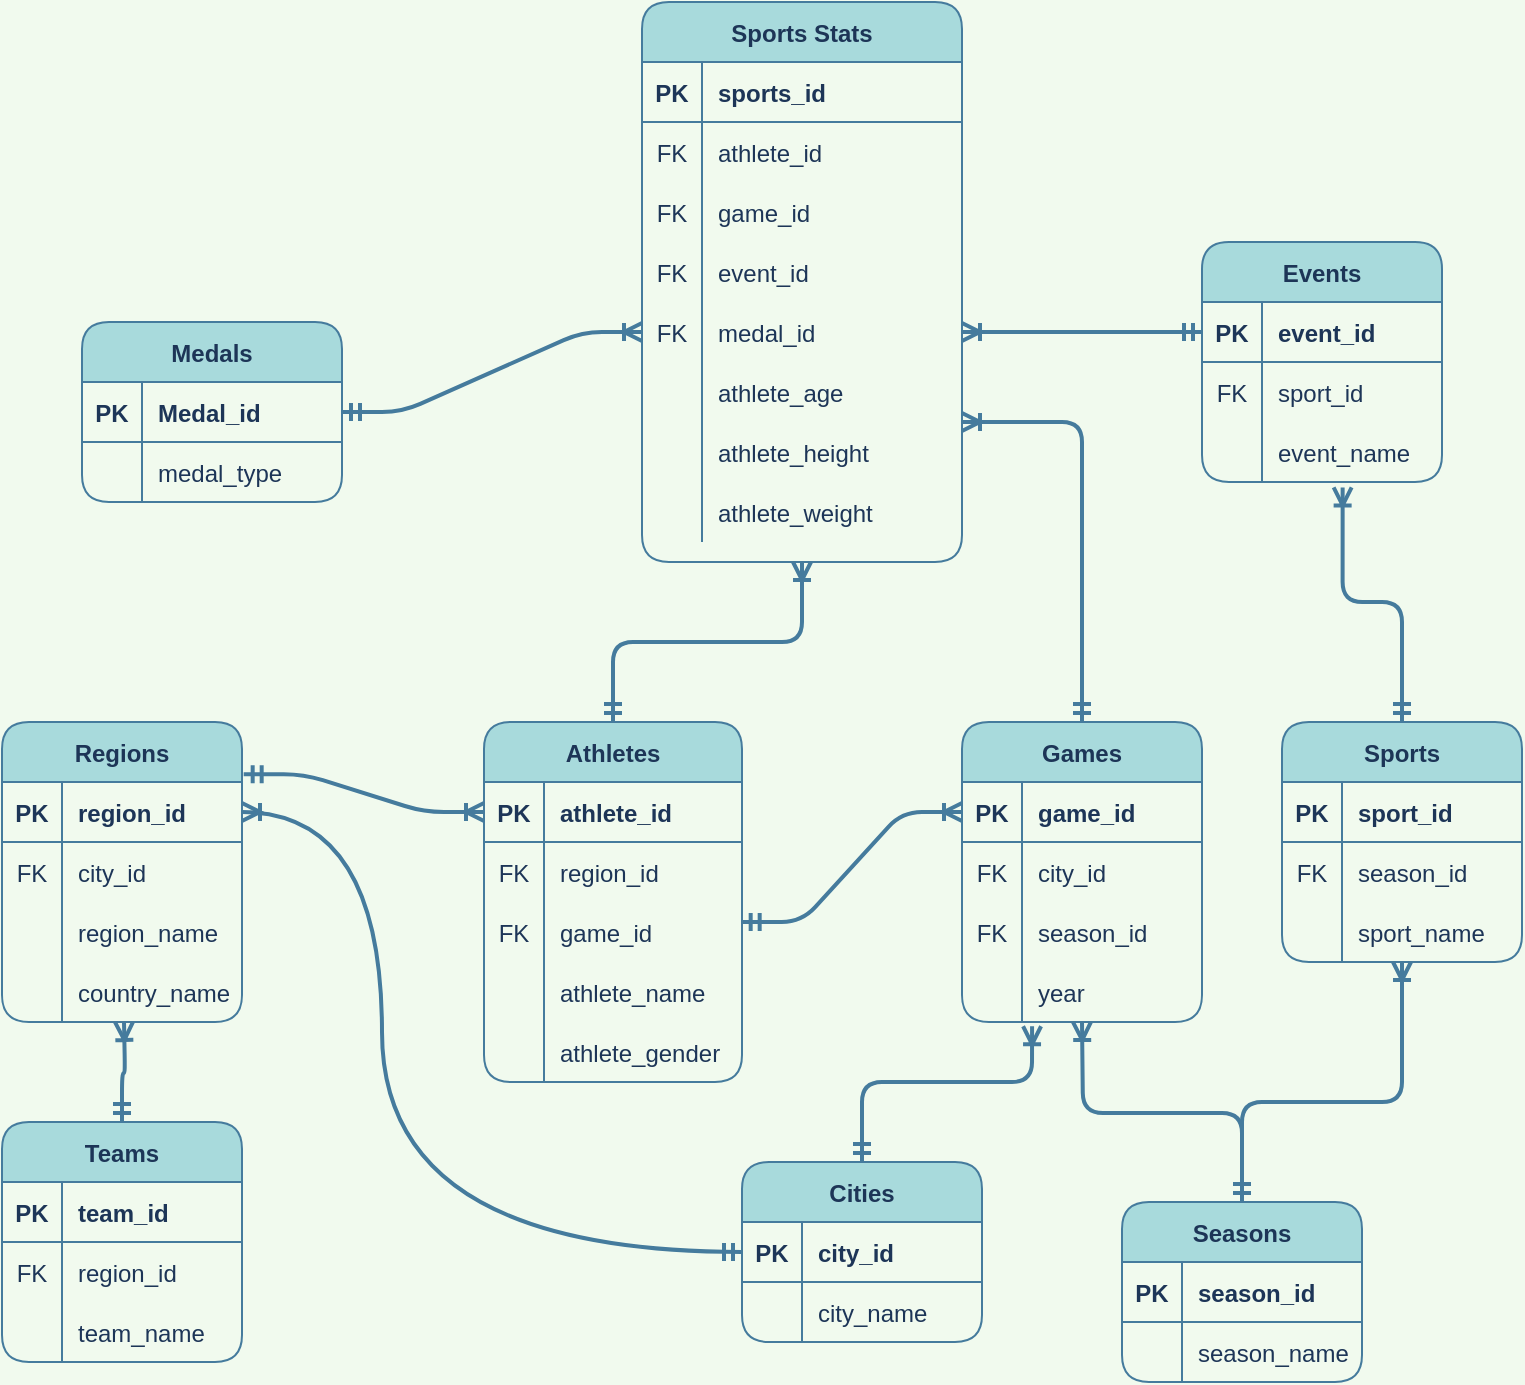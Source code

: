 <mxfile version="13.9.9" type="device"><diagram id="WiiV5bWWu4j-bYSQDRkj" name="Page-1"><mxGraphModel dx="838" dy="513" grid="1" gridSize="10" guides="1" tooltips="1" connect="1" arrows="1" fold="1" page="1" pageScale="1" pageWidth="1169" pageHeight="827" background="#F1FAEE" math="0" shadow="0"><root><mxCell id="0"/><mxCell id="1" parent="0"/><mxCell id="tx4dGXhJvyXeNef-bfkc-3" value="Medals" style="shape=table;startSize=30;container=1;collapsible=1;childLayout=tableLayout;fixedRows=1;rowLines=0;fontStyle=1;align=center;resizeLast=1;labelBackgroundColor=none;shadow=0;sketch=0;fillColor=#A8DADC;strokeColor=#457B9D;fontColor=#1D3557;rounded=1;" parent="1" vertex="1"><mxGeometry x="120" y="240" width="130" height="90" as="geometry"/></mxCell><mxCell id="tx4dGXhJvyXeNef-bfkc-4" value="" style="shape=partialRectangle;collapsible=0;dropTarget=0;pointerEvents=0;fillColor=none;top=0;left=0;bottom=1;right=0;points=[[0,0.5],[1,0.5]];portConstraint=eastwest;strokeColor=#457B9D;fontColor=#1D3557;rounded=1;" parent="tx4dGXhJvyXeNef-bfkc-3" vertex="1"><mxGeometry y="30" width="130" height="30" as="geometry"/></mxCell><mxCell id="tx4dGXhJvyXeNef-bfkc-5" value="PK" style="shape=partialRectangle;connectable=0;fillColor=none;top=0;left=0;bottom=0;right=0;fontStyle=1;overflow=hidden;strokeColor=#457B9D;fontColor=#1D3557;rounded=1;" parent="tx4dGXhJvyXeNef-bfkc-4" vertex="1"><mxGeometry width="30" height="30" as="geometry"/></mxCell><mxCell id="tx4dGXhJvyXeNef-bfkc-6" value="Medal_id" style="shape=partialRectangle;connectable=0;fillColor=none;top=0;left=0;bottom=0;right=0;align=left;spacingLeft=6;fontStyle=1;overflow=hidden;strokeColor=#457B9D;fontColor=#1D3557;rounded=1;" parent="tx4dGXhJvyXeNef-bfkc-4" vertex="1"><mxGeometry x="30" width="100" height="30" as="geometry"/></mxCell><mxCell id="tx4dGXhJvyXeNef-bfkc-7" value="" style="shape=partialRectangle;collapsible=0;dropTarget=0;pointerEvents=0;fillColor=none;top=0;left=0;bottom=0;right=0;points=[[0,0.5],[1,0.5]];portConstraint=eastwest;strokeColor=#457B9D;fontColor=#1D3557;rounded=1;" parent="tx4dGXhJvyXeNef-bfkc-3" vertex="1"><mxGeometry y="60" width="130" height="30" as="geometry"/></mxCell><mxCell id="tx4dGXhJvyXeNef-bfkc-8" value="" style="shape=partialRectangle;connectable=0;fillColor=none;top=0;left=0;bottom=0;right=0;editable=1;overflow=hidden;strokeColor=#457B9D;fontColor=#1D3557;rounded=1;" parent="tx4dGXhJvyXeNef-bfkc-7" vertex="1"><mxGeometry width="30" height="30" as="geometry"/></mxCell><mxCell id="tx4dGXhJvyXeNef-bfkc-9" value="medal_type" style="shape=partialRectangle;connectable=0;fillColor=none;top=0;left=0;bottom=0;right=0;align=left;spacingLeft=6;overflow=hidden;strokeColor=#457B9D;fontColor=#1D3557;rounded=1;" parent="tx4dGXhJvyXeNef-bfkc-7" vertex="1"><mxGeometry x="30" width="100" height="30" as="geometry"/></mxCell><mxCell id="tx4dGXhJvyXeNef-bfkc-17" value="Regions" style="shape=table;startSize=30;container=1;collapsible=1;childLayout=tableLayout;fixedRows=1;rowLines=0;fontStyle=1;align=center;resizeLast=1;labelBackgroundColor=none;shadow=0;sketch=0;fillColor=#A8DADC;strokeColor=#457B9D;fontColor=#1D3557;rounded=1;" parent="1" vertex="1"><mxGeometry x="80" y="440" width="120" height="150" as="geometry"/></mxCell><mxCell id="tx4dGXhJvyXeNef-bfkc-18" value="" style="shape=partialRectangle;collapsible=0;dropTarget=0;pointerEvents=0;fillColor=none;top=0;left=0;bottom=1;right=0;points=[[0,0.5],[1,0.5]];portConstraint=eastwest;strokeColor=#457B9D;fontColor=#1D3557;rounded=1;" parent="tx4dGXhJvyXeNef-bfkc-17" vertex="1"><mxGeometry y="30" width="120" height="30" as="geometry"/></mxCell><mxCell id="tx4dGXhJvyXeNef-bfkc-19" value="PK" style="shape=partialRectangle;connectable=0;fillColor=none;top=0;left=0;bottom=0;right=0;fontStyle=1;overflow=hidden;strokeColor=#457B9D;fontColor=#1D3557;rounded=1;" parent="tx4dGXhJvyXeNef-bfkc-18" vertex="1"><mxGeometry width="30" height="30" as="geometry"/></mxCell><mxCell id="tx4dGXhJvyXeNef-bfkc-20" value="region_id" style="shape=partialRectangle;connectable=0;fillColor=none;top=0;left=0;bottom=0;right=0;align=left;spacingLeft=6;fontStyle=1;overflow=hidden;strokeColor=#457B9D;fontColor=#1D3557;rounded=1;" parent="tx4dGXhJvyXeNef-bfkc-18" vertex="1"><mxGeometry x="30" width="90" height="30" as="geometry"/></mxCell><mxCell id="tx4dGXhJvyXeNef-bfkc-21" value="" style="shape=partialRectangle;collapsible=0;dropTarget=0;pointerEvents=0;fillColor=none;top=0;left=0;bottom=0;right=0;points=[[0,0.5],[1,0.5]];portConstraint=eastwest;strokeColor=#457B9D;fontColor=#1D3557;rounded=1;" parent="tx4dGXhJvyXeNef-bfkc-17" vertex="1"><mxGeometry y="60" width="120" height="30" as="geometry"/></mxCell><mxCell id="tx4dGXhJvyXeNef-bfkc-22" value="FK" style="shape=partialRectangle;connectable=0;fillColor=none;top=0;left=0;bottom=0;right=0;editable=1;overflow=hidden;strokeColor=#457B9D;fontColor=#1D3557;rounded=1;" parent="tx4dGXhJvyXeNef-bfkc-21" vertex="1"><mxGeometry width="30" height="30" as="geometry"/></mxCell><mxCell id="tx4dGXhJvyXeNef-bfkc-23" value="city_id" style="shape=partialRectangle;connectable=0;fillColor=none;top=0;left=0;bottom=0;right=0;align=left;spacingLeft=6;overflow=hidden;strokeColor=#457B9D;fontColor=#1D3557;rounded=1;" parent="tx4dGXhJvyXeNef-bfkc-21" vertex="1"><mxGeometry x="30" width="90" height="30" as="geometry"/></mxCell><mxCell id="OmmaZG5onPKD4CfBeByw-1" value="" style="shape=partialRectangle;collapsible=0;dropTarget=0;pointerEvents=0;fillColor=none;top=0;left=0;bottom=0;right=0;points=[[0,0.5],[1,0.5]];portConstraint=eastwest;strokeColor=#457B9D;fontColor=#1D3557;rounded=1;" parent="tx4dGXhJvyXeNef-bfkc-17" vertex="1"><mxGeometry y="90" width="120" height="30" as="geometry"/></mxCell><mxCell id="OmmaZG5onPKD4CfBeByw-2" value="" style="shape=partialRectangle;connectable=0;fillColor=none;top=0;left=0;bottom=0;right=0;editable=1;overflow=hidden;strokeColor=#457B9D;fontColor=#1D3557;rounded=1;" parent="OmmaZG5onPKD4CfBeByw-1" vertex="1"><mxGeometry width="30" height="30" as="geometry"/></mxCell><mxCell id="OmmaZG5onPKD4CfBeByw-3" value="region_name" style="shape=partialRectangle;connectable=0;fillColor=none;top=0;left=0;bottom=0;right=0;align=left;spacingLeft=6;overflow=hidden;strokeColor=#457B9D;fontColor=#1D3557;rounded=1;" parent="OmmaZG5onPKD4CfBeByw-1" vertex="1"><mxGeometry x="30" width="90" height="30" as="geometry"/></mxCell><mxCell id="OmmaZG5onPKD4CfBeByw-42" value="" style="shape=partialRectangle;collapsible=0;dropTarget=0;pointerEvents=0;fillColor=none;top=0;left=0;bottom=0;right=0;points=[[0,0.5],[1,0.5]];portConstraint=eastwest;strokeColor=#457B9D;fontColor=#1D3557;rounded=1;" parent="tx4dGXhJvyXeNef-bfkc-17" vertex="1"><mxGeometry y="120" width="120" height="30" as="geometry"/></mxCell><mxCell id="OmmaZG5onPKD4CfBeByw-43" value="" style="shape=partialRectangle;connectable=0;fillColor=none;top=0;left=0;bottom=0;right=0;editable=1;overflow=hidden;strokeColor=#457B9D;fontColor=#1D3557;rounded=1;" parent="OmmaZG5onPKD4CfBeByw-42" vertex="1"><mxGeometry width="30" height="30" as="geometry"/></mxCell><mxCell id="OmmaZG5onPKD4CfBeByw-44" value="country_name" style="shape=partialRectangle;connectable=0;fillColor=none;top=0;left=0;bottom=0;right=0;align=left;spacingLeft=6;overflow=hidden;strokeColor=#457B9D;fontColor=#1D3557;rounded=1;" parent="OmmaZG5onPKD4CfBeByw-42" vertex="1"><mxGeometry x="30" width="90" height="30" as="geometry"/></mxCell><mxCell id="tx4dGXhJvyXeNef-bfkc-24" value="Teams" style="shape=table;startSize=30;container=1;collapsible=1;childLayout=tableLayout;fixedRows=1;rowLines=0;fontStyle=1;align=center;resizeLast=1;labelBackgroundColor=none;shadow=0;sketch=0;fillColor=#A8DADC;strokeColor=#457B9D;fontColor=#1D3557;rounded=1;" parent="1" vertex="1"><mxGeometry x="80" y="640" width="120" height="120" as="geometry"/></mxCell><mxCell id="tx4dGXhJvyXeNef-bfkc-25" value="" style="shape=partialRectangle;collapsible=0;dropTarget=0;pointerEvents=0;fillColor=none;top=0;left=0;bottom=1;right=0;points=[[0,0.5],[1,0.5]];portConstraint=eastwest;strokeColor=#457B9D;fontColor=#1D3557;rounded=1;" parent="tx4dGXhJvyXeNef-bfkc-24" vertex="1"><mxGeometry y="30" width="120" height="30" as="geometry"/></mxCell><mxCell id="tx4dGXhJvyXeNef-bfkc-26" value="PK" style="shape=partialRectangle;connectable=0;fillColor=none;top=0;left=0;bottom=0;right=0;fontStyle=1;overflow=hidden;strokeColor=#457B9D;fontColor=#1D3557;rounded=1;" parent="tx4dGXhJvyXeNef-bfkc-25" vertex="1"><mxGeometry width="30" height="30" as="geometry"/></mxCell><mxCell id="tx4dGXhJvyXeNef-bfkc-27" value="team_id" style="shape=partialRectangle;connectable=0;fillColor=none;top=0;left=0;bottom=0;right=0;align=left;spacingLeft=6;fontStyle=1;overflow=hidden;strokeColor=#457B9D;fontColor=#1D3557;rounded=1;" parent="tx4dGXhJvyXeNef-bfkc-25" vertex="1"><mxGeometry x="30" width="90" height="30" as="geometry"/></mxCell><mxCell id="tx4dGXhJvyXeNef-bfkc-28" value="" style="shape=partialRectangle;collapsible=0;dropTarget=0;pointerEvents=0;fillColor=none;top=0;left=0;bottom=0;right=0;points=[[0,0.5],[1,0.5]];portConstraint=eastwest;strokeColor=#457B9D;fontColor=#1D3557;rounded=1;" parent="tx4dGXhJvyXeNef-bfkc-24" vertex="1"><mxGeometry y="60" width="120" height="30" as="geometry"/></mxCell><mxCell id="tx4dGXhJvyXeNef-bfkc-29" value="FK" style="shape=partialRectangle;connectable=0;fillColor=none;top=0;left=0;bottom=0;right=0;editable=1;overflow=hidden;strokeColor=#457B9D;fontColor=#1D3557;rounded=1;" parent="tx4dGXhJvyXeNef-bfkc-28" vertex="1"><mxGeometry width="30" height="30" as="geometry"/></mxCell><mxCell id="tx4dGXhJvyXeNef-bfkc-30" value="region_id" style="shape=partialRectangle;connectable=0;fillColor=none;top=0;left=0;bottom=0;right=0;align=left;spacingLeft=6;overflow=hidden;strokeColor=#457B9D;fontColor=#1D3557;rounded=1;" parent="tx4dGXhJvyXeNef-bfkc-28" vertex="1"><mxGeometry x="30" width="90" height="30" as="geometry"/></mxCell><mxCell id="tx4dGXhJvyXeNef-bfkc-31" value="" style="shape=partialRectangle;collapsible=0;dropTarget=0;pointerEvents=0;fillColor=none;top=0;left=0;bottom=0;right=0;points=[[0,0.5],[1,0.5]];portConstraint=eastwest;strokeColor=#457B9D;fontColor=#1D3557;rounded=1;" parent="tx4dGXhJvyXeNef-bfkc-24" vertex="1"><mxGeometry y="90" width="120" height="30" as="geometry"/></mxCell><mxCell id="tx4dGXhJvyXeNef-bfkc-32" value="" style="shape=partialRectangle;connectable=0;fillColor=none;top=0;left=0;bottom=0;right=0;editable=1;overflow=hidden;strokeColor=#457B9D;fontColor=#1D3557;rounded=1;" parent="tx4dGXhJvyXeNef-bfkc-31" vertex="1"><mxGeometry width="30" height="30" as="geometry"/></mxCell><mxCell id="tx4dGXhJvyXeNef-bfkc-33" value="team_name" style="shape=partialRectangle;connectable=0;fillColor=none;top=0;left=0;bottom=0;right=0;align=left;spacingLeft=6;overflow=hidden;strokeColor=#457B9D;fontColor=#1D3557;rounded=1;" parent="tx4dGXhJvyXeNef-bfkc-31" vertex="1"><mxGeometry x="30" width="90" height="30" as="geometry"/></mxCell><mxCell id="tx4dGXhJvyXeNef-bfkc-37" value="Athletes" style="shape=table;startSize=30;container=1;collapsible=1;childLayout=tableLayout;fixedRows=1;rowLines=0;fontStyle=1;align=center;resizeLast=1;labelBackgroundColor=none;shadow=0;sketch=0;fillColor=#A8DADC;strokeColor=#457B9D;fontColor=#1D3557;rounded=1;" parent="1" vertex="1"><mxGeometry x="321" y="440" width="129" height="180" as="geometry"/></mxCell><mxCell id="tx4dGXhJvyXeNef-bfkc-38" value="" style="shape=partialRectangle;collapsible=0;dropTarget=0;pointerEvents=0;fillColor=none;top=0;left=0;bottom=1;right=0;points=[[0,0.5],[1,0.5]];portConstraint=eastwest;strokeColor=#457B9D;fontColor=#1D3557;rounded=1;" parent="tx4dGXhJvyXeNef-bfkc-37" vertex="1"><mxGeometry y="30" width="129" height="30" as="geometry"/></mxCell><mxCell id="tx4dGXhJvyXeNef-bfkc-39" value="PK" style="shape=partialRectangle;connectable=0;fillColor=none;top=0;left=0;bottom=0;right=0;fontStyle=1;overflow=hidden;strokeColor=#457B9D;fontColor=#1D3557;rounded=1;" parent="tx4dGXhJvyXeNef-bfkc-38" vertex="1"><mxGeometry width="30" height="30" as="geometry"/></mxCell><mxCell id="tx4dGXhJvyXeNef-bfkc-40" value="athlete_id" style="shape=partialRectangle;connectable=0;fillColor=none;top=0;left=0;bottom=0;right=0;align=left;spacingLeft=6;fontStyle=1;overflow=hidden;strokeColor=#457B9D;fontColor=#1D3557;rounded=1;" parent="tx4dGXhJvyXeNef-bfkc-38" vertex="1"><mxGeometry x="30" width="99" height="30" as="geometry"/></mxCell><mxCell id="tx4dGXhJvyXeNef-bfkc-41" value="" style="shape=partialRectangle;collapsible=0;dropTarget=0;pointerEvents=0;fillColor=none;top=0;left=0;bottom=0;right=0;points=[[0,0.5],[1,0.5]];portConstraint=eastwest;strokeColor=#457B9D;fontColor=#1D3557;rounded=1;" parent="tx4dGXhJvyXeNef-bfkc-37" vertex="1"><mxGeometry y="60" width="129" height="30" as="geometry"/></mxCell><mxCell id="tx4dGXhJvyXeNef-bfkc-42" value="FK" style="shape=partialRectangle;connectable=0;fillColor=none;top=0;left=0;bottom=0;right=0;editable=1;overflow=hidden;strokeColor=#457B9D;fontColor=#1D3557;rounded=1;" parent="tx4dGXhJvyXeNef-bfkc-41" vertex="1"><mxGeometry width="30" height="30" as="geometry"/></mxCell><mxCell id="tx4dGXhJvyXeNef-bfkc-43" value="region_id" style="shape=partialRectangle;connectable=0;fillColor=none;top=0;left=0;bottom=0;right=0;align=left;spacingLeft=6;overflow=hidden;strokeColor=#457B9D;fontColor=#1D3557;rounded=1;" parent="tx4dGXhJvyXeNef-bfkc-41" vertex="1"><mxGeometry x="30" width="99" height="30" as="geometry"/></mxCell><mxCell id="tx4dGXhJvyXeNef-bfkc-44" value="" style="shape=partialRectangle;collapsible=0;dropTarget=0;pointerEvents=0;fillColor=none;top=0;left=0;bottom=0;right=0;points=[[0,0.5],[1,0.5]];portConstraint=eastwest;strokeColor=#457B9D;fontColor=#1D3557;rounded=1;" parent="tx4dGXhJvyXeNef-bfkc-37" vertex="1"><mxGeometry y="90" width="129" height="30" as="geometry"/></mxCell><mxCell id="tx4dGXhJvyXeNef-bfkc-45" value="FK" style="shape=partialRectangle;connectable=0;fillColor=none;top=0;left=0;bottom=0;right=0;editable=1;overflow=hidden;strokeColor=#457B9D;fontColor=#1D3557;rounded=1;" parent="tx4dGXhJvyXeNef-bfkc-44" vertex="1"><mxGeometry width="30" height="30" as="geometry"/></mxCell><mxCell id="tx4dGXhJvyXeNef-bfkc-46" value="game_id" style="shape=partialRectangle;connectable=0;fillColor=none;top=0;left=0;bottom=0;right=0;align=left;spacingLeft=6;overflow=hidden;strokeColor=#457B9D;fontColor=#1D3557;rounded=1;" parent="tx4dGXhJvyXeNef-bfkc-44" vertex="1"><mxGeometry x="30" width="99" height="30" as="geometry"/></mxCell><mxCell id="tx4dGXhJvyXeNef-bfkc-47" value="" style="shape=partialRectangle;collapsible=0;dropTarget=0;pointerEvents=0;fillColor=none;top=0;left=0;bottom=0;right=0;points=[[0,0.5],[1,0.5]];portConstraint=eastwest;strokeColor=#457B9D;fontColor=#1D3557;rounded=1;" parent="tx4dGXhJvyXeNef-bfkc-37" vertex="1"><mxGeometry y="120" width="129" height="30" as="geometry"/></mxCell><mxCell id="tx4dGXhJvyXeNef-bfkc-48" value="" style="shape=partialRectangle;connectable=0;fillColor=none;top=0;left=0;bottom=0;right=0;editable=1;overflow=hidden;strokeColor=#457B9D;fontColor=#1D3557;rounded=1;" parent="tx4dGXhJvyXeNef-bfkc-47" vertex="1"><mxGeometry width="30" height="30" as="geometry"/></mxCell><mxCell id="tx4dGXhJvyXeNef-bfkc-49" value="athlete_name" style="shape=partialRectangle;connectable=0;fillColor=none;top=0;left=0;bottom=0;right=0;align=left;spacingLeft=6;overflow=hidden;strokeColor=#457B9D;fontColor=#1D3557;rounded=1;" parent="tx4dGXhJvyXeNef-bfkc-47" vertex="1"><mxGeometry x="30" width="99" height="30" as="geometry"/></mxCell><mxCell id="6JO4Rv9aw-Q0FsQNPqss-7" value="" style="shape=partialRectangle;collapsible=0;dropTarget=0;pointerEvents=0;fillColor=none;top=0;left=0;bottom=0;right=0;points=[[0,0.5],[1,0.5]];portConstraint=eastwest;strokeColor=#457B9D;fontColor=#1D3557;rounded=1;" parent="tx4dGXhJvyXeNef-bfkc-37" vertex="1"><mxGeometry y="150" width="129" height="30" as="geometry"/></mxCell><mxCell id="6JO4Rv9aw-Q0FsQNPqss-8" value="" style="shape=partialRectangle;connectable=0;fillColor=none;top=0;left=0;bottom=0;right=0;editable=1;overflow=hidden;strokeColor=#457B9D;fontColor=#1D3557;rounded=1;" parent="6JO4Rv9aw-Q0FsQNPqss-7" vertex="1"><mxGeometry width="30" height="30" as="geometry"/></mxCell><mxCell id="6JO4Rv9aw-Q0FsQNPqss-9" value="athlete_gender" style="shape=partialRectangle;connectable=0;fillColor=none;top=0;left=0;bottom=0;right=0;align=left;spacingLeft=6;overflow=hidden;strokeColor=#457B9D;fontColor=#1D3557;rounded=1;" parent="6JO4Rv9aw-Q0FsQNPqss-7" vertex="1"><mxGeometry x="30" width="99" height="30" as="geometry"/></mxCell><mxCell id="tx4dGXhJvyXeNef-bfkc-50" value="Games" style="shape=table;startSize=30;container=1;collapsible=1;childLayout=tableLayout;fixedRows=1;rowLines=0;fontStyle=1;align=center;resizeLast=1;labelBackgroundColor=none;shadow=0;sketch=0;fillColor=#A8DADC;strokeColor=#457B9D;fontColor=#1D3557;rounded=1;" parent="1" vertex="1"><mxGeometry x="560" y="440" width="120" height="150" as="geometry"/></mxCell><mxCell id="tx4dGXhJvyXeNef-bfkc-51" value="" style="shape=partialRectangle;collapsible=0;dropTarget=0;pointerEvents=0;fillColor=none;top=0;left=0;bottom=1;right=0;points=[[0,0.5],[1,0.5]];portConstraint=eastwest;strokeColor=#457B9D;fontColor=#1D3557;rounded=1;" parent="tx4dGXhJvyXeNef-bfkc-50" vertex="1"><mxGeometry y="30" width="120" height="30" as="geometry"/></mxCell><mxCell id="tx4dGXhJvyXeNef-bfkc-52" value="PK" style="shape=partialRectangle;connectable=0;fillColor=none;top=0;left=0;bottom=0;right=0;fontStyle=1;overflow=hidden;strokeColor=#457B9D;fontColor=#1D3557;rounded=1;" parent="tx4dGXhJvyXeNef-bfkc-51" vertex="1"><mxGeometry width="30" height="30" as="geometry"/></mxCell><mxCell id="tx4dGXhJvyXeNef-bfkc-53" value="game_id" style="shape=partialRectangle;connectable=0;fillColor=none;top=0;left=0;bottom=0;right=0;align=left;spacingLeft=6;fontStyle=1;overflow=hidden;strokeColor=#457B9D;fontColor=#1D3557;rounded=1;" parent="tx4dGXhJvyXeNef-bfkc-51" vertex="1"><mxGeometry x="30" width="90" height="30" as="geometry"/></mxCell><mxCell id="tx4dGXhJvyXeNef-bfkc-54" value="" style="shape=partialRectangle;collapsible=0;dropTarget=0;pointerEvents=0;fillColor=none;top=0;left=0;bottom=0;right=0;points=[[0,0.5],[1,0.5]];portConstraint=eastwest;strokeColor=#457B9D;fontColor=#1D3557;rounded=1;" parent="tx4dGXhJvyXeNef-bfkc-50" vertex="1"><mxGeometry y="60" width="120" height="30" as="geometry"/></mxCell><mxCell id="tx4dGXhJvyXeNef-bfkc-55" value="FK" style="shape=partialRectangle;connectable=0;fillColor=none;top=0;left=0;bottom=0;right=0;editable=1;overflow=hidden;strokeColor=#457B9D;fontColor=#1D3557;rounded=1;" parent="tx4dGXhJvyXeNef-bfkc-54" vertex="1"><mxGeometry width="30" height="30" as="geometry"/></mxCell><mxCell id="tx4dGXhJvyXeNef-bfkc-56" value="city_id" style="shape=partialRectangle;connectable=0;fillColor=none;top=0;left=0;bottom=0;right=0;align=left;spacingLeft=6;overflow=hidden;strokeColor=#457B9D;fontColor=#1D3557;rounded=1;" parent="tx4dGXhJvyXeNef-bfkc-54" vertex="1"><mxGeometry x="30" width="90" height="30" as="geometry"/></mxCell><mxCell id="tx4dGXhJvyXeNef-bfkc-57" value="" style="shape=partialRectangle;collapsible=0;dropTarget=0;pointerEvents=0;fillColor=none;top=0;left=0;bottom=0;right=0;points=[[0,0.5],[1,0.5]];portConstraint=eastwest;strokeColor=#457B9D;fontColor=#1D3557;rounded=1;" parent="tx4dGXhJvyXeNef-bfkc-50" vertex="1"><mxGeometry y="90" width="120" height="30" as="geometry"/></mxCell><mxCell id="tx4dGXhJvyXeNef-bfkc-58" value="FK" style="shape=partialRectangle;connectable=0;fillColor=none;top=0;left=0;bottom=0;right=0;editable=1;overflow=hidden;strokeColor=#457B9D;fontColor=#1D3557;rounded=1;" parent="tx4dGXhJvyXeNef-bfkc-57" vertex="1"><mxGeometry width="30" height="30" as="geometry"/></mxCell><mxCell id="tx4dGXhJvyXeNef-bfkc-59" value="season_id" style="shape=partialRectangle;connectable=0;fillColor=none;top=0;left=0;bottom=0;right=0;align=left;spacingLeft=6;overflow=hidden;strokeColor=#457B9D;fontColor=#1D3557;rounded=1;" parent="tx4dGXhJvyXeNef-bfkc-57" vertex="1"><mxGeometry x="30" width="90" height="30" as="geometry"/></mxCell><mxCell id="tx4dGXhJvyXeNef-bfkc-119" value="" style="shape=partialRectangle;collapsible=0;dropTarget=0;pointerEvents=0;fillColor=none;top=0;left=0;bottom=0;right=0;points=[[0,0.5],[1,0.5]];portConstraint=eastwest;strokeColor=#457B9D;fontColor=#1D3557;rounded=1;" parent="tx4dGXhJvyXeNef-bfkc-50" vertex="1"><mxGeometry y="120" width="120" height="30" as="geometry"/></mxCell><mxCell id="tx4dGXhJvyXeNef-bfkc-120" value="" style="shape=partialRectangle;connectable=0;fillColor=none;top=0;left=0;bottom=0;right=0;editable=1;overflow=hidden;strokeColor=#457B9D;fontColor=#1D3557;rounded=1;" parent="tx4dGXhJvyXeNef-bfkc-119" vertex="1"><mxGeometry width="30" height="30" as="geometry"/></mxCell><mxCell id="tx4dGXhJvyXeNef-bfkc-121" value="year" style="shape=partialRectangle;connectable=0;fillColor=none;top=0;left=0;bottom=0;right=0;align=left;spacingLeft=6;overflow=hidden;strokeColor=#457B9D;fontColor=#1D3557;rounded=1;" parent="tx4dGXhJvyXeNef-bfkc-119" vertex="1"><mxGeometry x="30" width="90" height="30" as="geometry"/></mxCell><mxCell id="tx4dGXhJvyXeNef-bfkc-63" value="Sports" style="shape=table;startSize=30;container=1;collapsible=1;childLayout=tableLayout;fixedRows=1;rowLines=0;fontStyle=1;align=center;resizeLast=1;labelBackgroundColor=none;shadow=0;sketch=0;fillColor=#A8DADC;strokeColor=#457B9D;fontColor=#1D3557;rounded=1;" parent="1" vertex="1"><mxGeometry x="720" y="440" width="120" height="120" as="geometry"/></mxCell><mxCell id="tx4dGXhJvyXeNef-bfkc-64" value="" style="shape=partialRectangle;collapsible=0;dropTarget=0;pointerEvents=0;fillColor=none;top=0;left=0;bottom=1;right=0;points=[[0,0.5],[1,0.5]];portConstraint=eastwest;strokeColor=#457B9D;fontColor=#1D3557;rounded=1;" parent="tx4dGXhJvyXeNef-bfkc-63" vertex="1"><mxGeometry y="30" width="120" height="30" as="geometry"/></mxCell><mxCell id="tx4dGXhJvyXeNef-bfkc-65" value="PK" style="shape=partialRectangle;connectable=0;fillColor=none;top=0;left=0;bottom=0;right=0;fontStyle=1;overflow=hidden;strokeColor=#457B9D;fontColor=#1D3557;rounded=1;" parent="tx4dGXhJvyXeNef-bfkc-64" vertex="1"><mxGeometry width="30" height="30" as="geometry"/></mxCell><mxCell id="tx4dGXhJvyXeNef-bfkc-66" value="sport_id" style="shape=partialRectangle;connectable=0;fillColor=none;top=0;left=0;bottom=0;right=0;align=left;spacingLeft=6;fontStyle=1;overflow=hidden;strokeColor=#457B9D;fontColor=#1D3557;rounded=1;" parent="tx4dGXhJvyXeNef-bfkc-64" vertex="1"><mxGeometry x="30" width="90" height="30" as="geometry"/></mxCell><mxCell id="tx4dGXhJvyXeNef-bfkc-67" value="" style="shape=partialRectangle;collapsible=0;dropTarget=0;pointerEvents=0;fillColor=none;top=0;left=0;bottom=0;right=0;points=[[0,0.5],[1,0.5]];portConstraint=eastwest;strokeColor=#457B9D;fontColor=#1D3557;rounded=1;" parent="tx4dGXhJvyXeNef-bfkc-63" vertex="1"><mxGeometry y="60" width="120" height="30" as="geometry"/></mxCell><mxCell id="tx4dGXhJvyXeNef-bfkc-68" value="FK" style="shape=partialRectangle;connectable=0;fillColor=none;top=0;left=0;bottom=0;right=0;editable=1;overflow=hidden;strokeColor=#457B9D;fontColor=#1D3557;rounded=1;" parent="tx4dGXhJvyXeNef-bfkc-67" vertex="1"><mxGeometry width="30" height="30" as="geometry"/></mxCell><mxCell id="tx4dGXhJvyXeNef-bfkc-69" value="season_id" style="shape=partialRectangle;connectable=0;fillColor=none;top=0;left=0;bottom=0;right=0;align=left;spacingLeft=6;overflow=hidden;strokeColor=#457B9D;fontColor=#1D3557;rounded=1;" parent="tx4dGXhJvyXeNef-bfkc-67" vertex="1"><mxGeometry x="30" width="90" height="30" as="geometry"/></mxCell><mxCell id="tx4dGXhJvyXeNef-bfkc-70" value="" style="shape=partialRectangle;collapsible=0;dropTarget=0;pointerEvents=0;fillColor=none;top=0;left=0;bottom=0;right=0;points=[[0,0.5],[1,0.5]];portConstraint=eastwest;strokeColor=#457B9D;fontColor=#1D3557;rounded=1;" parent="tx4dGXhJvyXeNef-bfkc-63" vertex="1"><mxGeometry y="90" width="120" height="30" as="geometry"/></mxCell><mxCell id="tx4dGXhJvyXeNef-bfkc-71" value="" style="shape=partialRectangle;connectable=0;fillColor=none;top=0;left=0;bottom=0;right=0;editable=1;overflow=hidden;strokeColor=#457B9D;fontColor=#1D3557;rounded=1;" parent="tx4dGXhJvyXeNef-bfkc-70" vertex="1"><mxGeometry width="30" height="30" as="geometry"/></mxCell><mxCell id="tx4dGXhJvyXeNef-bfkc-72" value="sport_name" style="shape=partialRectangle;connectable=0;fillColor=none;top=0;left=0;bottom=0;right=0;align=left;spacingLeft=6;overflow=hidden;strokeColor=#457B9D;fontColor=#1D3557;rounded=1;" parent="tx4dGXhJvyXeNef-bfkc-70" vertex="1"><mxGeometry x="30" width="90" height="30" as="geometry"/></mxCell><mxCell id="tx4dGXhJvyXeNef-bfkc-73" value="Events" style="shape=table;startSize=30;container=1;collapsible=1;childLayout=tableLayout;fixedRows=1;rowLines=0;fontStyle=1;align=center;resizeLast=1;labelBackgroundColor=none;shadow=0;sketch=0;fillColor=#A8DADC;strokeColor=#457B9D;fontColor=#1D3557;rounded=1;" parent="1" vertex="1"><mxGeometry x="680" y="200" width="120" height="120" as="geometry"/></mxCell><mxCell id="tx4dGXhJvyXeNef-bfkc-74" value="" style="shape=partialRectangle;collapsible=0;dropTarget=0;pointerEvents=0;fillColor=none;top=0;left=0;bottom=1;right=0;points=[[0,0.5],[1,0.5]];portConstraint=eastwest;strokeColor=#457B9D;fontColor=#1D3557;rounded=1;" parent="tx4dGXhJvyXeNef-bfkc-73" vertex="1"><mxGeometry y="30" width="120" height="30" as="geometry"/></mxCell><mxCell id="tx4dGXhJvyXeNef-bfkc-75" value="PK" style="shape=partialRectangle;connectable=0;fillColor=none;top=0;left=0;bottom=0;right=0;fontStyle=1;overflow=hidden;strokeColor=#457B9D;fontColor=#1D3557;rounded=1;" parent="tx4dGXhJvyXeNef-bfkc-74" vertex="1"><mxGeometry width="30" height="30" as="geometry"/></mxCell><mxCell id="tx4dGXhJvyXeNef-bfkc-76" value="event_id" style="shape=partialRectangle;connectable=0;fillColor=none;top=0;left=0;bottom=0;right=0;align=left;spacingLeft=6;fontStyle=1;overflow=hidden;strokeColor=#457B9D;fontColor=#1D3557;rounded=1;" parent="tx4dGXhJvyXeNef-bfkc-74" vertex="1"><mxGeometry x="30" width="90" height="30" as="geometry"/></mxCell><mxCell id="tx4dGXhJvyXeNef-bfkc-77" value="" style="shape=partialRectangle;collapsible=0;dropTarget=0;pointerEvents=0;fillColor=none;top=0;left=0;bottom=0;right=0;points=[[0,0.5],[1,0.5]];portConstraint=eastwest;strokeColor=#457B9D;fontColor=#1D3557;rounded=1;" parent="tx4dGXhJvyXeNef-bfkc-73" vertex="1"><mxGeometry y="60" width="120" height="30" as="geometry"/></mxCell><mxCell id="tx4dGXhJvyXeNef-bfkc-78" value="FK" style="shape=partialRectangle;connectable=0;fillColor=none;top=0;left=0;bottom=0;right=0;editable=1;overflow=hidden;strokeColor=#457B9D;fontColor=#1D3557;rounded=1;" parent="tx4dGXhJvyXeNef-bfkc-77" vertex="1"><mxGeometry width="30" height="30" as="geometry"/></mxCell><mxCell id="tx4dGXhJvyXeNef-bfkc-79" value="sport_id" style="shape=partialRectangle;connectable=0;fillColor=none;top=0;left=0;bottom=0;right=0;align=left;spacingLeft=6;overflow=hidden;strokeColor=#457B9D;fontColor=#1D3557;rounded=1;" parent="tx4dGXhJvyXeNef-bfkc-77" vertex="1"><mxGeometry x="30" width="90" height="30" as="geometry"/></mxCell><mxCell id="tx4dGXhJvyXeNef-bfkc-80" value="" style="shape=partialRectangle;collapsible=0;dropTarget=0;pointerEvents=0;fillColor=none;top=0;left=0;bottom=0;right=0;points=[[0,0.5],[1,0.5]];portConstraint=eastwest;strokeColor=#457B9D;fontColor=#1D3557;rounded=1;" parent="tx4dGXhJvyXeNef-bfkc-73" vertex="1"><mxGeometry y="90" width="120" height="30" as="geometry"/></mxCell><mxCell id="tx4dGXhJvyXeNef-bfkc-81" value="" style="shape=partialRectangle;connectable=0;fillColor=none;top=0;left=0;bottom=0;right=0;editable=1;overflow=hidden;strokeColor=#457B9D;fontColor=#1D3557;rounded=1;" parent="tx4dGXhJvyXeNef-bfkc-80" vertex="1"><mxGeometry width="30" height="30" as="geometry"/></mxCell><mxCell id="tx4dGXhJvyXeNef-bfkc-82" value="event_name" style="shape=partialRectangle;connectable=0;fillColor=none;top=0;left=0;bottom=0;right=0;align=left;spacingLeft=6;overflow=hidden;strokeColor=#457B9D;fontColor=#1D3557;rounded=1;" parent="tx4dGXhJvyXeNef-bfkc-80" vertex="1"><mxGeometry x="30" width="90" height="30" as="geometry"/></mxCell><mxCell id="tx4dGXhJvyXeNef-bfkc-83" value="Sports Stats" style="shape=table;startSize=30;container=1;collapsible=1;childLayout=tableLayout;fixedRows=1;rowLines=0;fontStyle=1;align=center;resizeLast=1;labelBackgroundColor=none;shadow=0;sketch=0;fillColor=#A8DADC;strokeColor=#457B9D;fontColor=#1D3557;rounded=1;" parent="1" vertex="1"><mxGeometry x="400" y="80" width="160" height="280" as="geometry"/></mxCell><mxCell id="tx4dGXhJvyXeNef-bfkc-84" value="" style="shape=partialRectangle;collapsible=0;dropTarget=0;pointerEvents=0;fillColor=none;top=0;left=0;bottom=1;right=0;points=[[0,0.5],[1,0.5]];portConstraint=eastwest;strokeColor=#457B9D;fontColor=#1D3557;rounded=1;" parent="tx4dGXhJvyXeNef-bfkc-83" vertex="1"><mxGeometry y="30" width="160" height="30" as="geometry"/></mxCell><mxCell id="tx4dGXhJvyXeNef-bfkc-85" value="PK" style="shape=partialRectangle;connectable=0;fillColor=none;top=0;left=0;bottom=0;right=0;fontStyle=1;overflow=hidden;strokeColor=#457B9D;fontColor=#1D3557;rounded=1;" parent="tx4dGXhJvyXeNef-bfkc-84" vertex="1"><mxGeometry width="30" height="30" as="geometry"/></mxCell><mxCell id="tx4dGXhJvyXeNef-bfkc-86" value="sports_id" style="shape=partialRectangle;connectable=0;fillColor=none;top=0;left=0;bottom=0;right=0;align=left;spacingLeft=6;fontStyle=1;overflow=hidden;strokeColor=#457B9D;fontColor=#1D3557;rounded=1;" parent="tx4dGXhJvyXeNef-bfkc-84" vertex="1"><mxGeometry x="30" width="130" height="30" as="geometry"/></mxCell><mxCell id="tx4dGXhJvyXeNef-bfkc-87" value="" style="shape=partialRectangle;collapsible=0;dropTarget=0;pointerEvents=0;fillColor=none;top=0;left=0;bottom=0;right=0;points=[[0,0.5],[1,0.5]];portConstraint=eastwest;strokeColor=#457B9D;fontColor=#1D3557;rounded=1;" parent="tx4dGXhJvyXeNef-bfkc-83" vertex="1"><mxGeometry y="60" width="160" height="30" as="geometry"/></mxCell><mxCell id="tx4dGXhJvyXeNef-bfkc-88" value="FK" style="shape=partialRectangle;connectable=0;fillColor=none;top=0;left=0;bottom=0;right=0;editable=1;overflow=hidden;strokeColor=#457B9D;fontColor=#1D3557;rounded=1;" parent="tx4dGXhJvyXeNef-bfkc-87" vertex="1"><mxGeometry width="30" height="30" as="geometry"/></mxCell><mxCell id="tx4dGXhJvyXeNef-bfkc-89" value="athlete_id" style="shape=partialRectangle;connectable=0;fillColor=none;top=0;left=0;bottom=0;right=0;align=left;spacingLeft=6;overflow=hidden;strokeColor=#457B9D;fontColor=#1D3557;rounded=1;" parent="tx4dGXhJvyXeNef-bfkc-87" vertex="1"><mxGeometry x="30" width="130" height="30" as="geometry"/></mxCell><mxCell id="tx4dGXhJvyXeNef-bfkc-90" value="" style="shape=partialRectangle;collapsible=0;dropTarget=0;pointerEvents=0;fillColor=none;top=0;left=0;bottom=0;right=0;points=[[0,0.5],[1,0.5]];portConstraint=eastwest;strokeColor=#457B9D;fontColor=#1D3557;rounded=1;" parent="tx4dGXhJvyXeNef-bfkc-83" vertex="1"><mxGeometry y="90" width="160" height="30" as="geometry"/></mxCell><mxCell id="tx4dGXhJvyXeNef-bfkc-91" value="FK" style="shape=partialRectangle;connectable=0;fillColor=none;top=0;left=0;bottom=0;right=0;editable=1;overflow=hidden;strokeColor=#457B9D;fontColor=#1D3557;rounded=1;" parent="tx4dGXhJvyXeNef-bfkc-90" vertex="1"><mxGeometry width="30" height="30" as="geometry"/></mxCell><mxCell id="tx4dGXhJvyXeNef-bfkc-92" value="game_id" style="shape=partialRectangle;connectable=0;fillColor=none;top=0;left=0;bottom=0;right=0;align=left;spacingLeft=6;overflow=hidden;strokeColor=#457B9D;fontColor=#1D3557;rounded=1;" parent="tx4dGXhJvyXeNef-bfkc-90" vertex="1"><mxGeometry x="30" width="130" height="30" as="geometry"/></mxCell><mxCell id="tx4dGXhJvyXeNef-bfkc-93" value="" style="shape=partialRectangle;collapsible=0;dropTarget=0;pointerEvents=0;fillColor=none;top=0;left=0;bottom=0;right=0;points=[[0,0.5],[1,0.5]];portConstraint=eastwest;strokeColor=#457B9D;fontColor=#1D3557;rounded=1;" parent="tx4dGXhJvyXeNef-bfkc-83" vertex="1"><mxGeometry y="120" width="160" height="30" as="geometry"/></mxCell><mxCell id="tx4dGXhJvyXeNef-bfkc-94" value="FK" style="shape=partialRectangle;connectable=0;fillColor=none;top=0;left=0;bottom=0;right=0;editable=1;overflow=hidden;strokeColor=#457B9D;fontColor=#1D3557;rounded=1;" parent="tx4dGXhJvyXeNef-bfkc-93" vertex="1"><mxGeometry width="30" height="30" as="geometry"/></mxCell><mxCell id="tx4dGXhJvyXeNef-bfkc-95" value="event_id" style="shape=partialRectangle;connectable=0;fillColor=none;top=0;left=0;bottom=0;right=0;align=left;spacingLeft=6;overflow=hidden;strokeColor=#457B9D;fontColor=#1D3557;rounded=1;" parent="tx4dGXhJvyXeNef-bfkc-93" vertex="1"><mxGeometry x="30" width="130" height="30" as="geometry"/></mxCell><mxCell id="tx4dGXhJvyXeNef-bfkc-96" value="" style="shape=partialRectangle;collapsible=0;dropTarget=0;pointerEvents=0;fillColor=none;top=0;left=0;bottom=0;right=0;points=[[0,0.5],[1,0.5]];portConstraint=eastwest;strokeColor=#457B9D;fontColor=#1D3557;rounded=1;" parent="tx4dGXhJvyXeNef-bfkc-83" vertex="1"><mxGeometry y="150" width="160" height="30" as="geometry"/></mxCell><mxCell id="tx4dGXhJvyXeNef-bfkc-97" value="FK" style="shape=partialRectangle;connectable=0;fillColor=none;top=0;left=0;bottom=0;right=0;editable=1;overflow=hidden;strokeColor=#457B9D;fontColor=#1D3557;rounded=1;" parent="tx4dGXhJvyXeNef-bfkc-96" vertex="1"><mxGeometry width="30" height="30" as="geometry"/></mxCell><mxCell id="tx4dGXhJvyXeNef-bfkc-98" value="medal_id" style="shape=partialRectangle;connectable=0;fillColor=none;top=0;left=0;bottom=0;right=0;align=left;spacingLeft=6;overflow=hidden;strokeColor=#457B9D;fontColor=#1D3557;rounded=1;" parent="tx4dGXhJvyXeNef-bfkc-96" vertex="1"><mxGeometry x="30" width="130" height="30" as="geometry"/></mxCell><mxCell id="tx4dGXhJvyXeNef-bfkc-99" value="" style="shape=partialRectangle;collapsible=0;dropTarget=0;pointerEvents=0;fillColor=none;top=0;left=0;bottom=0;right=0;points=[[0,0.5],[1,0.5]];portConstraint=eastwest;strokeColor=#457B9D;fontColor=#1D3557;rounded=1;" parent="tx4dGXhJvyXeNef-bfkc-83" vertex="1"><mxGeometry y="180" width="160" height="30" as="geometry"/></mxCell><mxCell id="tx4dGXhJvyXeNef-bfkc-100" value="" style="shape=partialRectangle;connectable=0;fillColor=none;top=0;left=0;bottom=0;right=0;editable=1;overflow=hidden;strokeColor=#457B9D;fontColor=#1D3557;rounded=1;" parent="tx4dGXhJvyXeNef-bfkc-99" vertex="1"><mxGeometry width="30" height="30" as="geometry"/></mxCell><mxCell id="tx4dGXhJvyXeNef-bfkc-101" value="athlete_age" style="shape=partialRectangle;connectable=0;fillColor=none;top=0;left=0;bottom=0;right=0;align=left;spacingLeft=6;overflow=hidden;strokeColor=#457B9D;fontColor=#1D3557;rounded=1;" parent="tx4dGXhJvyXeNef-bfkc-99" vertex="1"><mxGeometry x="30" width="130" height="30" as="geometry"/></mxCell><mxCell id="tx4dGXhJvyXeNef-bfkc-102" value="" style="shape=partialRectangle;collapsible=0;dropTarget=0;pointerEvents=0;fillColor=none;top=0;left=0;bottom=0;right=0;points=[[0,0.5],[1,0.5]];portConstraint=eastwest;strokeColor=#457B9D;fontColor=#1D3557;rounded=1;" parent="tx4dGXhJvyXeNef-bfkc-83" vertex="1"><mxGeometry y="210" width="160" height="30" as="geometry"/></mxCell><mxCell id="tx4dGXhJvyXeNef-bfkc-103" value="" style="shape=partialRectangle;connectable=0;fillColor=none;top=0;left=0;bottom=0;right=0;editable=1;overflow=hidden;strokeColor=#457B9D;fontColor=#1D3557;rounded=1;" parent="tx4dGXhJvyXeNef-bfkc-102" vertex="1"><mxGeometry width="30" height="30" as="geometry"/></mxCell><mxCell id="tx4dGXhJvyXeNef-bfkc-104" value="athlete_height" style="shape=partialRectangle;connectable=0;fillColor=none;top=0;left=0;bottom=0;right=0;align=left;spacingLeft=6;overflow=hidden;strokeColor=#457B9D;fontColor=#1D3557;rounded=1;" parent="tx4dGXhJvyXeNef-bfkc-102" vertex="1"><mxGeometry x="30" width="130" height="30" as="geometry"/></mxCell><mxCell id="tx4dGXhJvyXeNef-bfkc-105" value="" style="shape=partialRectangle;collapsible=0;dropTarget=0;pointerEvents=0;fillColor=none;top=0;left=0;bottom=0;right=0;points=[[0,0.5],[1,0.5]];portConstraint=eastwest;strokeColor=#457B9D;fontColor=#1D3557;rounded=1;" parent="tx4dGXhJvyXeNef-bfkc-83" vertex="1"><mxGeometry y="240" width="160" height="30" as="geometry"/></mxCell><mxCell id="tx4dGXhJvyXeNef-bfkc-106" value="" style="shape=partialRectangle;connectable=0;fillColor=none;top=0;left=0;bottom=0;right=0;editable=1;overflow=hidden;strokeColor=#457B9D;fontColor=#1D3557;rounded=1;" parent="tx4dGXhJvyXeNef-bfkc-105" vertex="1"><mxGeometry width="30" height="30" as="geometry"/></mxCell><mxCell id="tx4dGXhJvyXeNef-bfkc-107" value="athlete_weight" style="shape=partialRectangle;connectable=0;fillColor=none;top=0;left=0;bottom=0;right=0;align=left;spacingLeft=6;overflow=hidden;strokeColor=#457B9D;fontColor=#1D3557;rounded=1;" parent="tx4dGXhJvyXeNef-bfkc-105" vertex="1"><mxGeometry x="30" width="130" height="30" as="geometry"/></mxCell><mxCell id="tx4dGXhJvyXeNef-bfkc-108" value="" style="edgeStyle=entityRelationEdgeStyle;fontSize=12;html=1;endArrow=ERoneToMany;startArrow=ERmandOne;exitX=1;exitY=0.5;exitDx=0;exitDy=0;entryX=0;entryY=0.5;entryDx=0;entryDy=0;strokeWidth=2;strokeColor=#457B9D;fontColor=#1D3557;labelBackgroundColor=#F1FAEE;" parent="1" source="tx4dGXhJvyXeNef-bfkc-4" target="tx4dGXhJvyXeNef-bfkc-96" edge="1"><mxGeometry width="100" height="100" relative="1" as="geometry"><mxPoint x="260" y="400" as="sourcePoint"/><mxPoint x="360" y="300" as="targetPoint"/></mxGeometry></mxCell><mxCell id="tx4dGXhJvyXeNef-bfkc-109" value="" style="edgeStyle=entityRelationEdgeStyle;fontSize=12;html=1;endArrow=ERoneToMany;startArrow=ERmandOne;exitX=0;exitY=0.5;exitDx=0;exitDy=0;entryX=1;entryY=0.5;entryDx=0;entryDy=0;strokeWidth=2;strokeColor=#457B9D;fontColor=#1D3557;labelBackgroundColor=#F1FAEE;" parent="1" source="tx4dGXhJvyXeNef-bfkc-74" target="tx4dGXhJvyXeNef-bfkc-96" edge="1"><mxGeometry width="100" height="100" relative="1" as="geometry"><mxPoint x="580" y="400" as="sourcePoint"/><mxPoint x="730" y="360.0" as="targetPoint"/></mxGeometry></mxCell><mxCell id="tx4dGXhJvyXeNef-bfkc-113" value="" style="fontSize=12;html=1;endArrow=ERoneToMany;startArrow=ERmandOne;strokeWidth=2;entryX=0.586;entryY=1.09;entryDx=0;entryDy=0;entryPerimeter=0;exitX=0.5;exitY=0;exitDx=0;exitDy=0;edgeStyle=orthogonalEdgeStyle;strokeColor=#457B9D;fontColor=#1D3557;labelBackgroundColor=#F1FAEE;" parent="1" source="tx4dGXhJvyXeNef-bfkc-63" target="tx4dGXhJvyXeNef-bfkc-80" edge="1"><mxGeometry width="100" height="100" relative="1" as="geometry"><mxPoint x="550" y="450" as="sourcePoint"/><mxPoint x="650" y="350" as="targetPoint"/><Array as="points"><mxPoint x="780" y="380"/><mxPoint x="750" y="380"/></Array></mxGeometry></mxCell><mxCell id="tx4dGXhJvyXeNef-bfkc-115" value="" style="edgeStyle=orthogonalEdgeStyle;fontSize=12;html=1;endArrow=ERoneToMany;startArrow=ERmandOne;strokeWidth=2;entryX=1;entryY=0.75;entryDx=0;entryDy=0;exitX=0.5;exitY=0;exitDx=0;exitDy=0;strokeColor=#457B9D;fontColor=#1D3557;labelBackgroundColor=#F1FAEE;" parent="1" source="tx4dGXhJvyXeNef-bfkc-50" target="tx4dGXhJvyXeNef-bfkc-83" edge="1"><mxGeometry width="100" height="100" relative="1" as="geometry"><mxPoint x="550" y="450" as="sourcePoint"/><mxPoint x="650" y="350" as="targetPoint"/></mxGeometry></mxCell><mxCell id="tx4dGXhJvyXeNef-bfkc-116" value="" style="edgeStyle=orthogonalEdgeStyle;fontSize=12;html=1;endArrow=ERoneToMany;startArrow=ERmandOne;strokeWidth=2;entryX=0.5;entryY=1;entryDx=0;entryDy=0;exitX=0.5;exitY=0;exitDx=0;exitDy=0;strokeColor=#457B9D;fontColor=#1D3557;labelBackgroundColor=#F1FAEE;" parent="1" source="tx4dGXhJvyXeNef-bfkc-37" target="tx4dGXhJvyXeNef-bfkc-83" edge="1"><mxGeometry width="100" height="100" relative="1" as="geometry"><mxPoint x="440" y="530" as="sourcePoint"/><mxPoint x="540" y="430" as="targetPoint"/></mxGeometry></mxCell><mxCell id="tx4dGXhJvyXeNef-bfkc-117" value="" style="edgeStyle=orthogonalEdgeStyle;fontSize=12;html=1;endArrow=ERoneToMany;startArrow=ERmandOne;strokeWidth=2;exitX=0.5;exitY=0;exitDx=0;exitDy=0;strokeColor=#457B9D;fontColor=#1D3557;labelBackgroundColor=#F1FAEE;" parent="1" source="tx4dGXhJvyXeNef-bfkc-24" edge="1"><mxGeometry width="100" height="100" relative="1" as="geometry"><mxPoint x="140" y="610" as="sourcePoint"/><mxPoint x="141" y="590" as="targetPoint"/></mxGeometry></mxCell><mxCell id="tx4dGXhJvyXeNef-bfkc-118" value="" style="edgeStyle=entityRelationEdgeStyle;fontSize=12;html=1;endArrow=ERoneToMany;startArrow=ERmandOne;strokeWidth=2;exitX=1.007;exitY=0.174;exitDx=0;exitDy=0;exitPerimeter=0;entryX=0;entryY=0.25;entryDx=0;entryDy=0;strokeColor=#457B9D;fontColor=#1D3557;labelBackgroundColor=#F1FAEE;" parent="1" source="tx4dGXhJvyXeNef-bfkc-17" target="tx4dGXhJvyXeNef-bfkc-37" edge="1"><mxGeometry width="100" height="100" relative="1" as="geometry"><mxPoint x="180" y="620" as="sourcePoint"/><mxPoint x="280" y="520" as="targetPoint"/></mxGeometry></mxCell><mxCell id="tx4dGXhJvyXeNef-bfkc-122" value="Seasons" style="shape=table;startSize=30;container=1;collapsible=1;childLayout=tableLayout;fixedRows=1;rowLines=0;fontStyle=1;align=center;resizeLast=1;labelBackgroundColor=none;shadow=0;sketch=0;fillColor=#A8DADC;strokeColor=#457B9D;fontColor=#1D3557;rounded=1;" parent="1" vertex="1"><mxGeometry x="640" y="680" width="120" height="90" as="geometry"/></mxCell><mxCell id="tx4dGXhJvyXeNef-bfkc-123" value="" style="shape=partialRectangle;collapsible=0;dropTarget=0;pointerEvents=0;fillColor=none;top=0;left=0;bottom=1;right=0;points=[[0,0.5],[1,0.5]];portConstraint=eastwest;strokeColor=#457B9D;fontColor=#1D3557;rounded=1;" parent="tx4dGXhJvyXeNef-bfkc-122" vertex="1"><mxGeometry y="30" width="120" height="30" as="geometry"/></mxCell><mxCell id="tx4dGXhJvyXeNef-bfkc-124" value="PK" style="shape=partialRectangle;connectable=0;fillColor=none;top=0;left=0;bottom=0;right=0;fontStyle=1;overflow=hidden;strokeColor=#457B9D;fontColor=#1D3557;rounded=1;" parent="tx4dGXhJvyXeNef-bfkc-123" vertex="1"><mxGeometry width="30" height="30" as="geometry"/></mxCell><mxCell id="tx4dGXhJvyXeNef-bfkc-125" value="season_id" style="shape=partialRectangle;connectable=0;fillColor=none;top=0;left=0;bottom=0;right=0;align=left;spacingLeft=6;fontStyle=1;overflow=hidden;strokeColor=#457B9D;fontColor=#1D3557;rounded=1;" parent="tx4dGXhJvyXeNef-bfkc-123" vertex="1"><mxGeometry x="30" width="90" height="30" as="geometry"/></mxCell><mxCell id="tx4dGXhJvyXeNef-bfkc-126" value="" style="shape=partialRectangle;collapsible=0;dropTarget=0;pointerEvents=0;fillColor=none;top=0;left=0;bottom=0;right=0;points=[[0,0.5],[1,0.5]];portConstraint=eastwest;strokeColor=#457B9D;fontColor=#1D3557;rounded=1;" parent="tx4dGXhJvyXeNef-bfkc-122" vertex="1"><mxGeometry y="60" width="120" height="30" as="geometry"/></mxCell><mxCell id="tx4dGXhJvyXeNef-bfkc-127" value="" style="shape=partialRectangle;connectable=0;fillColor=none;top=0;left=0;bottom=0;right=0;editable=1;overflow=hidden;strokeColor=#457B9D;fontColor=#1D3557;rounded=1;" parent="tx4dGXhJvyXeNef-bfkc-126" vertex="1"><mxGeometry width="30" height="30" as="geometry"/></mxCell><mxCell id="tx4dGXhJvyXeNef-bfkc-128" value="season_name" style="shape=partialRectangle;connectable=0;fillColor=none;top=0;left=0;bottom=0;right=0;align=left;spacingLeft=6;overflow=hidden;strokeColor=#457B9D;fontColor=#1D3557;rounded=1;" parent="tx4dGXhJvyXeNef-bfkc-126" vertex="1"><mxGeometry x="30" width="90" height="30" as="geometry"/></mxCell><mxCell id="tx4dGXhJvyXeNef-bfkc-135" value="" style="edgeStyle=orthogonalEdgeStyle;fontSize=12;html=1;endArrow=ERoneToMany;startArrow=ERmandOne;strokeWidth=2;entryX=1;entryY=0.75;entryDx=0;entryDy=0;exitX=0.5;exitY=0;exitDx=0;exitDy=0;strokeColor=#457B9D;fontColor=#1D3557;labelBackgroundColor=#F1FAEE;" parent="1" source="tx4dGXhJvyXeNef-bfkc-122" edge="1"><mxGeometry width="100" height="100" relative="1" as="geometry"><mxPoint x="680" y="740" as="sourcePoint"/><mxPoint x="620" y="590" as="targetPoint"/></mxGeometry></mxCell><mxCell id="tx4dGXhJvyXeNef-bfkc-136" value="" style="edgeStyle=orthogonalEdgeStyle;fontSize=12;html=1;endArrow=ERoneToMany;startArrow=ERmandOne;strokeWidth=2;entryX=1;entryY=0.75;entryDx=0;entryDy=0;strokeColor=#457B9D;fontColor=#1D3557;labelBackgroundColor=#F1FAEE;" parent="1" edge="1"><mxGeometry width="100" height="100" relative="1" as="geometry"><mxPoint x="700" y="680" as="sourcePoint"/><mxPoint x="780" y="560" as="targetPoint"/><Array as="points"><mxPoint x="700" y="630"/><mxPoint x="780" y="630"/></Array></mxGeometry></mxCell><mxCell id="tx4dGXhJvyXeNef-bfkc-137" value="Cities" style="shape=table;startSize=30;container=1;collapsible=1;childLayout=tableLayout;fixedRows=1;rowLines=0;fontStyle=1;align=center;resizeLast=1;labelBackgroundColor=none;shadow=0;sketch=0;fillColor=#A8DADC;strokeColor=#457B9D;fontColor=#1D3557;rounded=1;" parent="1" vertex="1"><mxGeometry x="450" y="660" width="120" height="90" as="geometry"/></mxCell><mxCell id="tx4dGXhJvyXeNef-bfkc-138" value="" style="shape=partialRectangle;collapsible=0;dropTarget=0;pointerEvents=0;fillColor=none;top=0;left=0;bottom=1;right=0;points=[[0,0.5],[1,0.5]];portConstraint=eastwest;strokeColor=#457B9D;fontColor=#1D3557;rounded=1;" parent="tx4dGXhJvyXeNef-bfkc-137" vertex="1"><mxGeometry y="30" width="120" height="30" as="geometry"/></mxCell><mxCell id="tx4dGXhJvyXeNef-bfkc-139" value="PK" style="shape=partialRectangle;connectable=0;fillColor=none;top=0;left=0;bottom=0;right=0;fontStyle=1;overflow=hidden;strokeColor=#457B9D;fontColor=#1D3557;rounded=1;" parent="tx4dGXhJvyXeNef-bfkc-138" vertex="1"><mxGeometry width="30" height="30" as="geometry"/></mxCell><mxCell id="tx4dGXhJvyXeNef-bfkc-140" value="city_id" style="shape=partialRectangle;connectable=0;fillColor=none;top=0;left=0;bottom=0;right=0;align=left;spacingLeft=6;fontStyle=1;overflow=hidden;strokeColor=#457B9D;fontColor=#1D3557;rounded=1;" parent="tx4dGXhJvyXeNef-bfkc-138" vertex="1"><mxGeometry x="30" width="90" height="30" as="geometry"/></mxCell><mxCell id="OmmaZG5onPKD4CfBeByw-28" value="" style="shape=partialRectangle;collapsible=0;dropTarget=0;pointerEvents=0;fillColor=none;top=0;left=0;bottom=0;right=0;points=[[0,0.5],[1,0.5]];portConstraint=eastwest;strokeColor=#457B9D;fontColor=#1D3557;rounded=1;" parent="tx4dGXhJvyXeNef-bfkc-137" vertex="1"><mxGeometry y="60" width="120" height="30" as="geometry"/></mxCell><mxCell id="OmmaZG5onPKD4CfBeByw-29" value="" style="shape=partialRectangle;connectable=0;fillColor=none;top=0;left=0;bottom=0;right=0;editable=1;overflow=hidden;strokeColor=#457B9D;fontColor=#1D3557;rounded=1;" parent="OmmaZG5onPKD4CfBeByw-28" vertex="1"><mxGeometry width="30" height="30" as="geometry"/></mxCell><mxCell id="OmmaZG5onPKD4CfBeByw-30" value="city_name" style="shape=partialRectangle;connectable=0;fillColor=none;top=0;left=0;bottom=0;right=0;align=left;spacingLeft=6;overflow=hidden;strokeColor=#457B9D;fontColor=#1D3557;rounded=1;" parent="OmmaZG5onPKD4CfBeByw-28" vertex="1"><mxGeometry x="30" width="90" height="30" as="geometry"/></mxCell><mxCell id="tx4dGXhJvyXeNef-bfkc-144" value="" style="edgeStyle=orthogonalEdgeStyle;fontSize=12;html=1;endArrow=ERoneToMany;startArrow=ERmandOne;strokeWidth=2;entryX=0.292;entryY=1.071;entryDx=0;entryDy=0;exitX=0.5;exitY=0;exitDx=0;exitDy=0;strokeColor=#457B9D;fontColor=#1D3557;entryPerimeter=0;labelBackgroundColor=#F1FAEE;" parent="1" source="tx4dGXhJvyXeNef-bfkc-137" target="tx4dGXhJvyXeNef-bfkc-119" edge="1"><mxGeometry width="100" height="100" relative="1" as="geometry"><mxPoint x="570" y="660" as="sourcePoint"/><mxPoint x="490" y="570" as="targetPoint"/><Array as="points"><mxPoint x="510" y="620"/><mxPoint x="595" y="620"/></Array></mxGeometry></mxCell><mxCell id="OmmaZG5onPKD4CfBeByw-37" value="" style="edgeStyle=orthogonalEdgeStyle;fontSize=12;html=1;endArrow=ERoneToMany;startArrow=ERmandOne;strokeWidth=2;exitX=0;exitY=0.5;exitDx=0;exitDy=0;strokeColor=#457B9D;fontColor=#1D3557;entryX=1;entryY=0.5;entryDx=0;entryDy=0;elbow=vertical;curved=1;labelBackgroundColor=#F1FAEE;" parent="1" source="tx4dGXhJvyXeNef-bfkc-138" target="tx4dGXhJvyXeNef-bfkc-18" edge="1"><mxGeometry width="100" height="100" relative="1" as="geometry"><mxPoint x="220.0" y="623.38" as="sourcePoint"/><mxPoint x="280" y="710" as="targetPoint"/><Array as="points"><mxPoint x="270" y="705"/><mxPoint x="270" y="485"/></Array></mxGeometry></mxCell><mxCell id="6JO4Rv9aw-Q0FsQNPqss-10" value="" style="edgeStyle=entityRelationEdgeStyle;fontSize=12;html=1;endArrow=ERoneToMany;startArrow=ERmandOne;strokeWidth=2;exitX=1.007;exitY=0.174;exitDx=0;exitDy=0;exitPerimeter=0;entryX=0;entryY=0.5;entryDx=0;entryDy=0;strokeColor=#457B9D;fontColor=#1D3557;labelBackgroundColor=#F1FAEE;" parent="1" target="tx4dGXhJvyXeNef-bfkc-51" edge="1"><mxGeometry width="100" height="100" relative="1" as="geometry"><mxPoint x="449.84" y="540" as="sourcePoint"/><mxPoint x="570" y="558.9" as="targetPoint"/></mxGeometry></mxCell></root></mxGraphModel></diagram></mxfile>